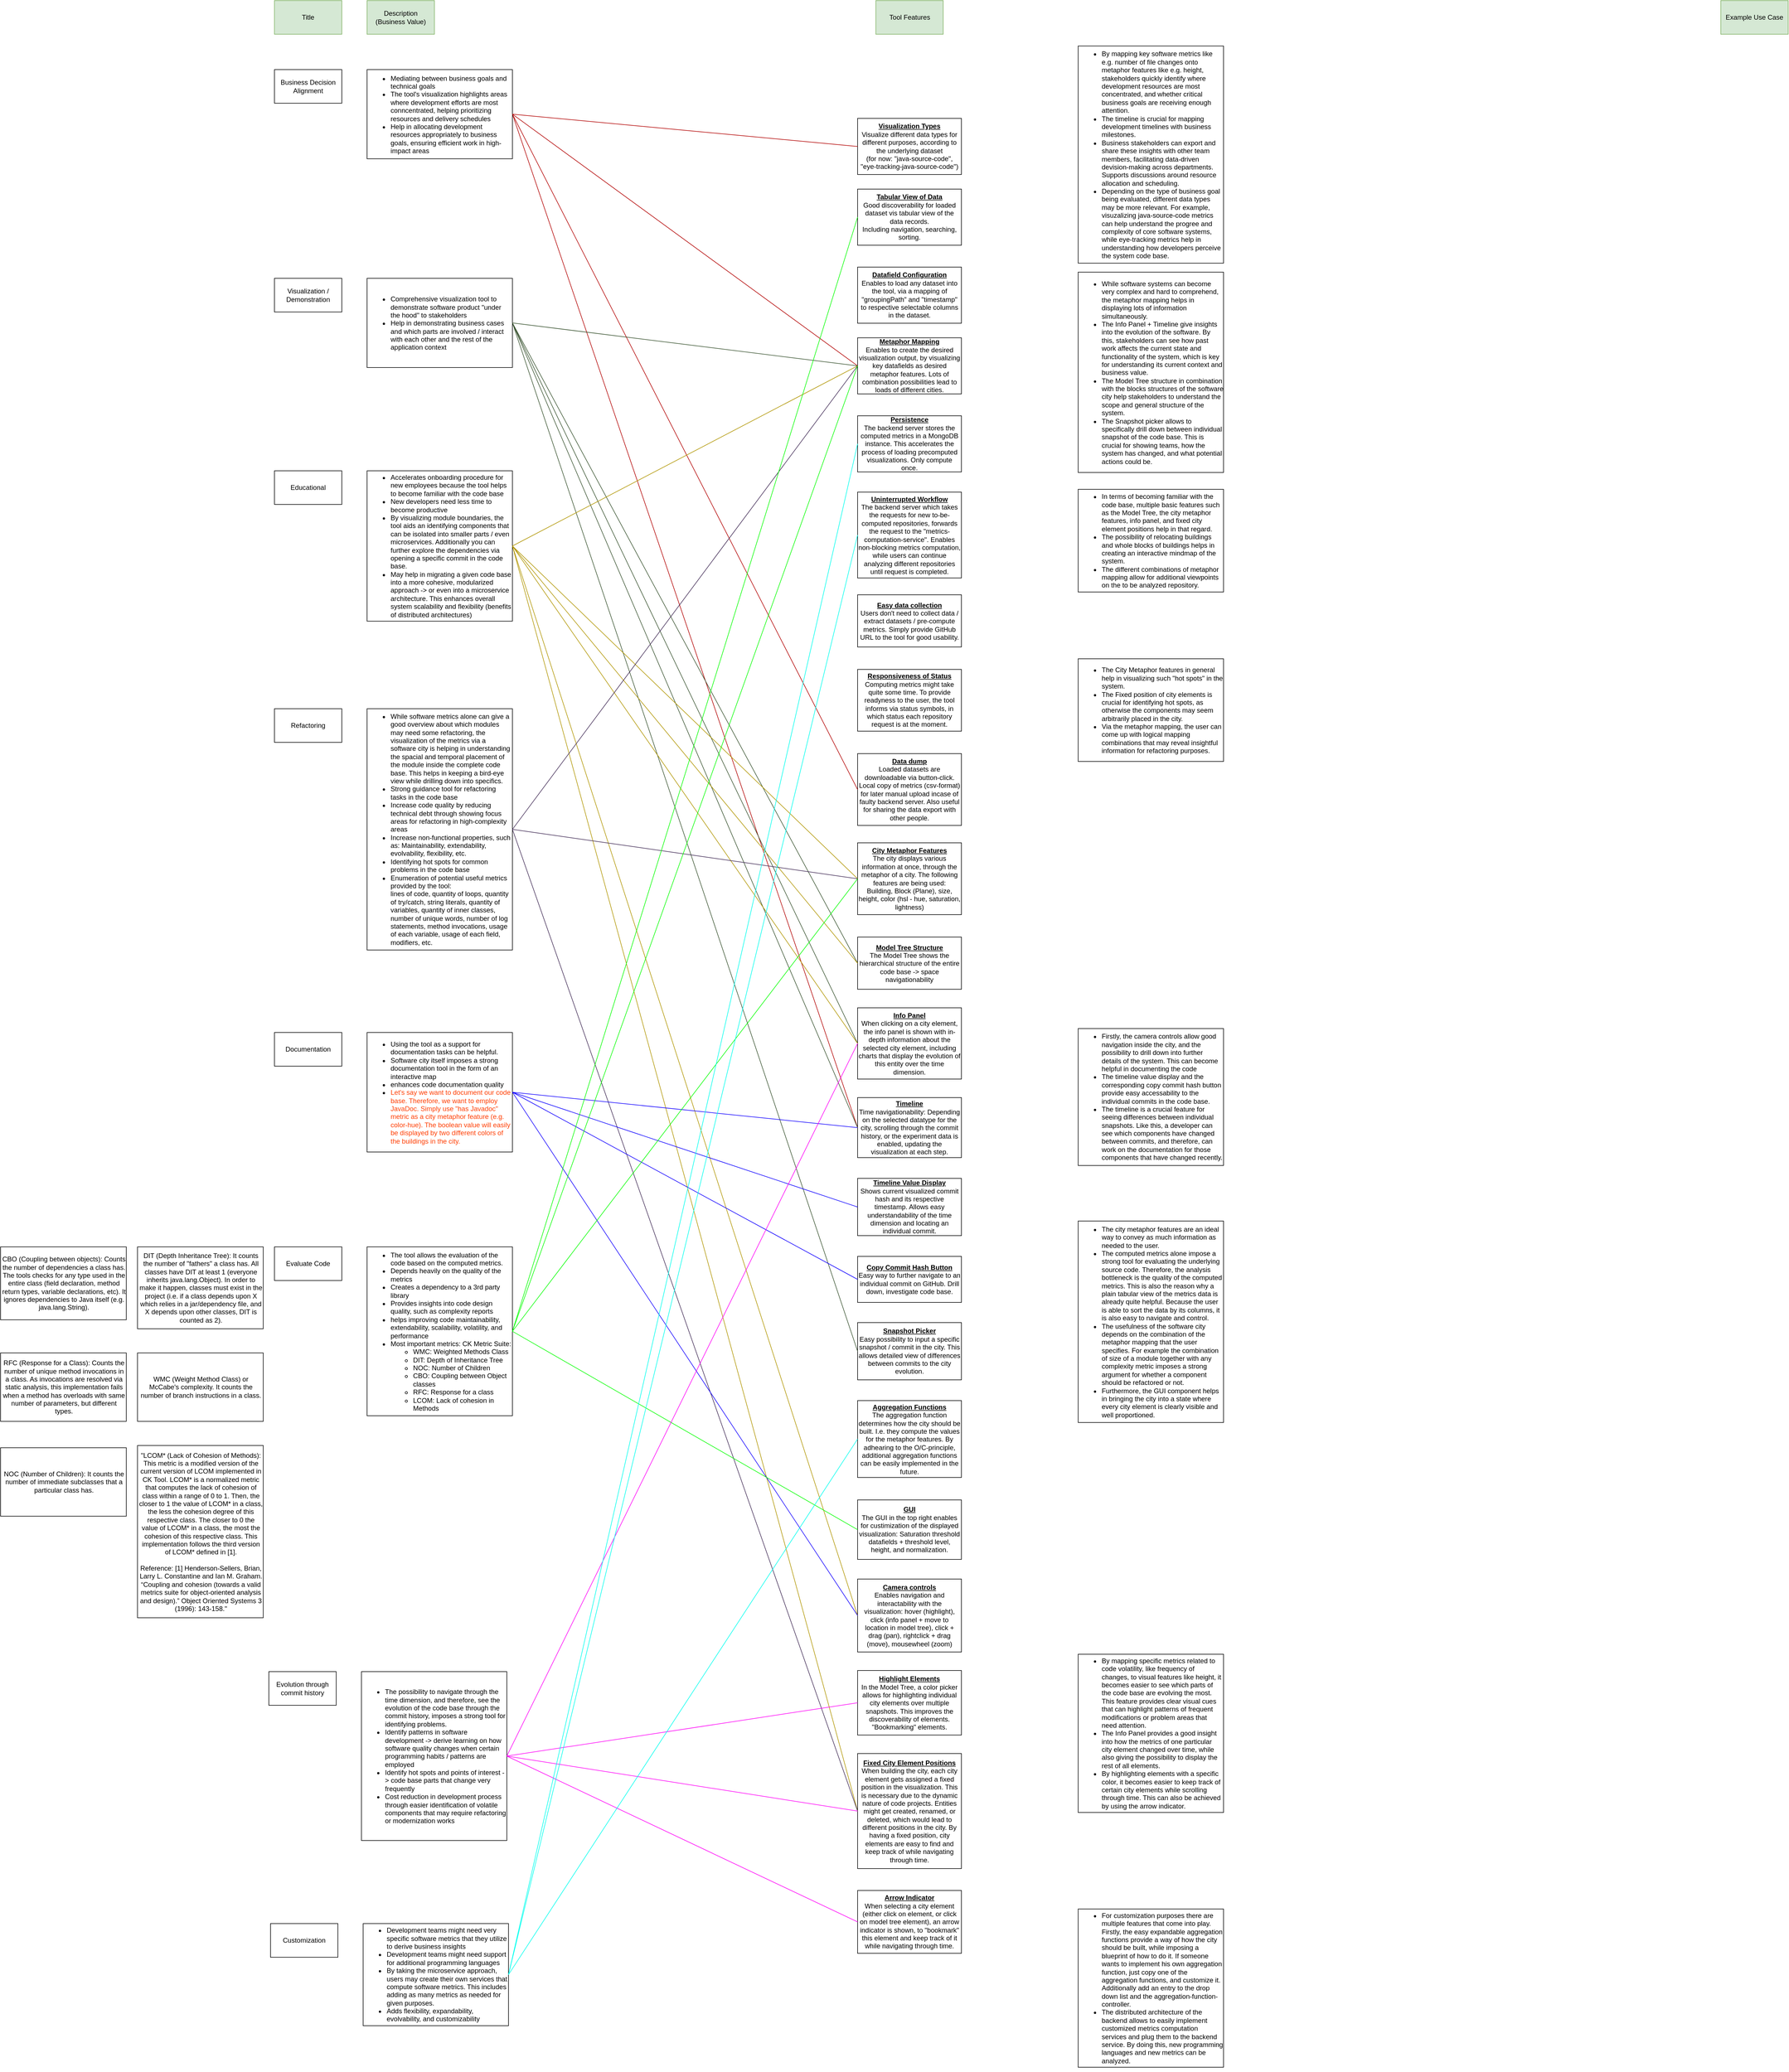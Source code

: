 <mxfile version="24.7.10">
  <diagram name="Page-1" id="XMqboSqKBHCLERqYmMZc">
    <mxGraphModel dx="8340" dy="11464" grid="0" gridSize="10" guides="1" tooltips="1" connect="1" arrows="1" fold="1" page="0" pageScale="1" pageWidth="850" pageHeight="1100" math="0" shadow="0">
      <root>
        <mxCell id="0" />
        <mxCell id="1" parent="0" />
        <mxCell id="3NDKIxsInulZqSTLDHvB-1" value="Business Decision Alignment" style="rounded=0;whiteSpace=wrap;html=1;" parent="1" vertex="1">
          <mxGeometry x="-6713" y="-10293" width="120" height="60" as="geometry" />
        </mxCell>
        <mxCell id="3NDKIxsInulZqSTLDHvB-2" value="Educational" style="rounded=0;whiteSpace=wrap;html=1;" parent="1" vertex="1">
          <mxGeometry x="-6713" y="-9578" width="120" height="60" as="geometry" />
        </mxCell>
        <mxCell id="3NDKIxsInulZqSTLDHvB-3" value="Visualization /&lt;br&gt;Demonstration" style="rounded=0;whiteSpace=wrap;html=1;" parent="1" vertex="1">
          <mxGeometry x="-6713" y="-9921" width="120" height="60" as="geometry" />
        </mxCell>
        <mxCell id="3NDKIxsInulZqSTLDHvB-4" value="Evolution through commit history" style="rounded=0;whiteSpace=wrap;html=1;" parent="1" vertex="1">
          <mxGeometry x="-6723" y="-7438" width="120" height="60" as="geometry" />
        </mxCell>
        <mxCell id="3NDKIxsInulZqSTLDHvB-5" value="Refactoring" style="rounded=0;whiteSpace=wrap;html=1;" parent="1" vertex="1">
          <mxGeometry x="-6713" y="-9154" width="120" height="60" as="geometry" />
        </mxCell>
        <mxCell id="3NDKIxsInulZqSTLDHvB-6" value="Documentation" style="rounded=0;whiteSpace=wrap;html=1;" parent="1" vertex="1">
          <mxGeometry x="-6713" y="-8577" width="120" height="60" as="geometry" />
        </mxCell>
        <mxCell id="3NDKIxsInulZqSTLDHvB-7" value="Title" style="rounded=0;whiteSpace=wrap;html=1;fillColor=#d5e8d4;strokeColor=#82b366;" parent="1" vertex="1">
          <mxGeometry x="-6713" y="-10416" width="120" height="60" as="geometry" />
        </mxCell>
        <mxCell id="3NDKIxsInulZqSTLDHvB-8" value="Description&lt;br&gt;(Business Value)" style="rounded=0;whiteSpace=wrap;html=1;fillColor=#d5e8d4;strokeColor=#82b366;" parent="1" vertex="1">
          <mxGeometry x="-6548" y="-10416" width="120" height="60" as="geometry" />
        </mxCell>
        <mxCell id="3NDKIxsInulZqSTLDHvB-9" value="Tool Features" style="rounded=0;whiteSpace=wrap;html=1;fillColor=#d5e8d4;strokeColor=#82b366;" parent="1" vertex="1">
          <mxGeometry x="-5641.5" y="-10416" width="120" height="60" as="geometry" />
        </mxCell>
        <mxCell id="3NDKIxsInulZqSTLDHvB-10" value="Example Use Case" style="rounded=0;whiteSpace=wrap;html=1;fillColor=#d5e8d4;strokeColor=#82b366;" parent="1" vertex="1">
          <mxGeometry x="-4136" y="-10416" width="120" height="60" as="geometry" />
        </mxCell>
        <mxCell id="3NDKIxsInulZqSTLDHvB-11" value="&lt;ul&gt;&lt;li&gt;Mediating between business goals and technical goals&lt;/li&gt;&lt;li&gt;The tool&#39;s visualization highlights areas where development efforts are most conncentrated, helping prioritizing resources and delivery schedules&lt;br&gt;&lt;/li&gt;&lt;li&gt;Help in allocating development resources appropriately to business goals, ensuring efficient work in high-impact areas&lt;/li&gt;&lt;/ul&gt;" style="rounded=0;whiteSpace=wrap;html=1;align=left;" parent="1" vertex="1">
          <mxGeometry x="-6548" y="-10293" width="259" height="159" as="geometry" />
        </mxCell>
        <mxCell id="3NDKIxsInulZqSTLDHvB-12" value="&lt;ul&gt;&lt;li&gt;Comprehensive visualization tool to demonstrate software product &quot;under the hood&quot; to stakeholders&lt;/li&gt;&lt;li&gt;Help in demonstrating business cases and which parts are involved / interact with each other and the rest of the application context&lt;/li&gt;&lt;/ul&gt;" style="rounded=0;whiteSpace=wrap;html=1;align=left;" parent="1" vertex="1">
          <mxGeometry x="-6548" y="-9921" width="259" height="159" as="geometry" />
        </mxCell>
        <mxCell id="3NDKIxsInulZqSTLDHvB-13" value="&lt;ul&gt;&lt;li&gt;Accelerates onboarding procedure for new employees because the tool helps to become familiar with the code base&lt;/li&gt;&lt;li&gt;New developers need less time to become productive&lt;/li&gt;&lt;li&gt;By visualizing module boundaries, the tool aids an identifying components that can be isolated into smaller parts / even microservices. Additionally you can further explore the dependencies via opening a specific commit in the code base.&lt;/li&gt;&lt;li&gt;May help in migrating a given code base into a more cohesive, modularized approach -&amp;gt; or even into a microservice architecture. This enhances overall system scalability and flexibility (benefits of distributed architectures)&lt;/li&gt;&lt;/ul&gt;" style="rounded=0;whiteSpace=wrap;html=1;align=left;" parent="1" vertex="1">
          <mxGeometry x="-6548" y="-9578" width="259" height="268" as="geometry" />
        </mxCell>
        <mxCell id="3NDKIxsInulZqSTLDHvB-14" value="&lt;ul&gt;&lt;li&gt;While software metrics alone can give a good overview about which modules may need some refactoring, the visualization of the metrics via a software city is helping in understanding the spacial and temporal placement of the module inside the complete code base. This helps in keeping a bird-eye view while drilling down into specifics.&lt;/li&gt;&lt;li&gt;Strong guidance tool for refactoring tasks in the code base&lt;/li&gt;&lt;li&gt;Increase code quality by reducing technical debt through showing focus areas for refactoring in high-complexity areas&lt;/li&gt;&lt;li&gt;Increase non-functional properties, such as: Maintainability, extendability, evolvability, flexibility, etc.&lt;/li&gt;&lt;li&gt;Identifying hot spots for common problems in the code base&lt;/li&gt;&lt;li&gt;Enumeration of potential useful metrics provided by the tool:&lt;br&gt;lines of code, quantity of loops, quantity of try/catch, string literals, quantity of variables, quantity of inner classes, number of unique words, number of log statements, method invocations, usage of each variable, usage of each field, modifiers, etc.&lt;/li&gt;&lt;/ul&gt;" style="rounded=0;whiteSpace=wrap;html=1;align=left;" parent="1" vertex="1">
          <mxGeometry x="-6548" y="-9154" width="259" height="430" as="geometry" />
        </mxCell>
        <mxCell id="3NDKIxsInulZqSTLDHvB-16" value="&lt;div&gt;&lt;b&gt;&lt;u&gt;Visualization Types&lt;/u&gt;&lt;/b&gt;&lt;/div&gt;Visualize different data types for different purposes, according to the underlying dataset&lt;div&gt;(for now: &quot;java-source-code&quot;, &quot;eye-tracking-java-source-code&quot;)&lt;/div&gt;" style="rounded=0;whiteSpace=wrap;html=1;" parent="1" vertex="1">
          <mxGeometry x="-5674" y="-10206" width="185" height="100" as="geometry" />
        </mxCell>
        <mxCell id="3NDKIxsInulZqSTLDHvB-17" value="&lt;div&gt;&lt;b&gt;&lt;u&gt;Tabular View of Data&lt;/u&gt;&lt;/b&gt;&lt;/div&gt;Good discoverability for loaded dataset vis tabular view of the data records.&lt;div&gt;Including navigation, searching, sorting.&lt;/div&gt;" style="rounded=0;whiteSpace=wrap;html=1;" parent="1" vertex="1">
          <mxGeometry x="-5674" y="-10080" width="185" height="100" as="geometry" />
        </mxCell>
        <mxCell id="3NDKIxsInulZqSTLDHvB-18" value="&lt;div&gt;&lt;b&gt;&lt;u&gt;Datafield Configuration&lt;/u&gt;&lt;/b&gt;&lt;/div&gt;Enables to load any dataset into the tool, via a mapping of &quot;groupingPath&quot; and &quot;timestamp&quot; to respective selectable columns in the dataset." style="rounded=0;whiteSpace=wrap;html=1;" parent="1" vertex="1">
          <mxGeometry x="-5674" y="-9941" width="185" height="100" as="geometry" />
        </mxCell>
        <mxCell id="3NDKIxsInulZqSTLDHvB-19" value="&lt;div&gt;&lt;b&gt;&lt;u&gt;Metaphor Mapping&lt;/u&gt;&lt;/b&gt;&lt;/div&gt;&lt;div&gt;Enables to create the desired visualization output, by visualizing key datafields as desired metaphor features. Lots of combination possibilities lead to loads of different cities.&lt;/div&gt;" style="rounded=0;whiteSpace=wrap;html=1;" parent="1" vertex="1">
          <mxGeometry x="-5674" y="-9815" width="185" height="100" as="geometry" />
        </mxCell>
        <mxCell id="3NDKIxsInulZqSTLDHvB-20" value="&lt;div&gt;&lt;span style=&quot;background-color: initial;&quot;&gt;&lt;b&gt;&lt;u&gt;Persistence&lt;/u&gt;&lt;/b&gt;&lt;/span&gt;&lt;/div&gt;&lt;div&gt;&lt;span style=&quot;background-color: initial;&quot;&gt;The backend server stores the computed metrics in a MongoDB instance. This accelerates the process of loading precomputed visualizations. Only compute once.&lt;/span&gt;&lt;br&gt;&lt;/div&gt;" style="rounded=0;whiteSpace=wrap;html=1;" parent="1" vertex="1">
          <mxGeometry x="-5674" y="-9676" width="185" height="100" as="geometry" />
        </mxCell>
        <mxCell id="3NDKIxsInulZqSTLDHvB-21" value="&lt;div&gt;&lt;span style=&quot;background-color: initial;&quot;&gt;&lt;b&gt;&lt;u&gt;Uninterrupted Workflow&lt;/u&gt;&lt;/b&gt;&lt;/span&gt;&lt;/div&gt;&lt;div&gt;&lt;span style=&quot;background-color: initial;&quot;&gt;The backend server which takes the requests for new to-be-computed repositories, forwards the request to the &quot;metrics-computation-service&quot;. Enables non-blocking metrics computation, while users can continue analyzing different repositories until request is completed.&lt;/span&gt;&lt;br&gt;&lt;/div&gt;" style="rounded=0;whiteSpace=wrap;html=1;" parent="1" vertex="1">
          <mxGeometry x="-5674" y="-9540" width="185" height="153" as="geometry" />
        </mxCell>
        <mxCell id="3NDKIxsInulZqSTLDHvB-22" value="&lt;div&gt;&lt;span style=&quot;background-color: initial;&quot;&gt;&lt;b&gt;&lt;u&gt;Easy data collection&lt;/u&gt;&lt;/b&gt;&lt;/span&gt;&lt;/div&gt;&lt;div&gt;Users don&#39;t need to collect data / extract datasets / pre-compute metrics. Simply provide GitHub URL to the tool for good usability.&lt;/div&gt;" style="rounded=0;whiteSpace=wrap;html=1;" parent="1" vertex="1">
          <mxGeometry x="-5674" y="-9357" width="185" height="93" as="geometry" />
        </mxCell>
        <mxCell id="3NDKIxsInulZqSTLDHvB-23" value="&lt;div&gt;&lt;span style=&quot;background-color: initial;&quot;&gt;&lt;b&gt;&lt;u&gt;Responsiveness of Status&lt;/u&gt;&lt;/b&gt;&lt;/span&gt;&lt;/div&gt;&lt;div&gt;&lt;span style=&quot;background-color: initial;&quot;&gt;Computing metrics might take quite some time. To provide readyness to the user, the tool informs via status symbols, in which status each repository request is at the moment.&lt;/span&gt;&lt;br&gt;&lt;/div&gt;" style="rounded=0;whiteSpace=wrap;html=1;" parent="1" vertex="1">
          <mxGeometry x="-5674" y="-9224" width="185" height="110" as="geometry" />
        </mxCell>
        <mxCell id="3NDKIxsInulZqSTLDHvB-24" value="&lt;div&gt;&lt;b&gt;&lt;u&gt;Data dump&lt;/u&gt;&lt;/b&gt;&lt;/div&gt;&lt;div&gt;&lt;span style=&quot;background-color: initial;&quot;&gt;Loaded datasets are downloadable via button-click. Local copy of metrics (csv-format) for later manual upload incase of faulty backend server. Also useful for sharing the data export with other people.&lt;/span&gt;&lt;br&gt;&lt;/div&gt;" style="rounded=0;whiteSpace=wrap;html=1;" parent="1" vertex="1">
          <mxGeometry x="-5674" y="-9074" width="185" height="128" as="geometry" />
        </mxCell>
        <mxCell id="3NDKIxsInulZqSTLDHvB-25" value="&lt;div&gt;&lt;span style=&quot;background-color: initial;&quot;&gt;&lt;b&gt;&lt;u&gt;City Metaphor Features&lt;/u&gt;&lt;/b&gt;&lt;/span&gt;&lt;/div&gt;&lt;div&gt;&lt;span style=&quot;background-color: initial;&quot;&gt;The city displays various information at once, through the metaphor of a city. The following features are being used:&lt;/span&gt;&lt;/div&gt;&lt;div&gt;&lt;span style=&quot;background-color: initial;&quot;&gt;Building, Block (Plane), size, height, color (hsl - hue, saturation, lightness)&lt;/span&gt;&lt;/div&gt;" style="rounded=0;whiteSpace=wrap;html=1;" parent="1" vertex="1">
          <mxGeometry x="-5674" y="-8915" width="185" height="128" as="geometry" />
        </mxCell>
        <mxCell id="3NDKIxsInulZqSTLDHvB-26" value="&lt;div&gt;&lt;span style=&quot;background-color: initial;&quot;&gt;&lt;b&gt;&lt;u&gt;Model Tree Structure&lt;/u&gt;&lt;/b&gt;&lt;/span&gt;&lt;/div&gt;&lt;div&gt;The Model Tree shows the hierarchical structure of the entire code base -&amp;gt; space navigationability&lt;/div&gt;" style="rounded=0;whiteSpace=wrap;html=1;" parent="1" vertex="1">
          <mxGeometry x="-5674" y="-8747" width="185" height="93" as="geometry" />
        </mxCell>
        <mxCell id="3NDKIxsInulZqSTLDHvB-27" value="&lt;div&gt;&lt;span style=&quot;background-color: initial;&quot;&gt;&lt;b&gt;&lt;u&gt;Info Panel&lt;/u&gt;&lt;/b&gt;&lt;/span&gt;&lt;/div&gt;&lt;div&gt;&lt;span style=&quot;background-color: initial;&quot;&gt;When clicking on a city element, the info panel is shown with in-depth information about the selected city element, including charts that display the evolution of this entity over the time dimension.&lt;/span&gt;&lt;br&gt;&lt;/div&gt;" style="rounded=0;whiteSpace=wrap;html=1;" parent="1" vertex="1">
          <mxGeometry x="-5674" y="-8621" width="185" height="127" as="geometry" />
        </mxCell>
        <mxCell id="3NDKIxsInulZqSTLDHvB-28" value="&lt;div&gt;&lt;span style=&quot;background-color: initial;&quot;&gt;&lt;b&gt;&lt;u&gt;Timeline&lt;/u&gt;&lt;/b&gt;&lt;/span&gt;&lt;/div&gt;&lt;div&gt;Time navigationability: Depending on the selected datatype for the city, scrolling through the commit history, or the experiment data is enabled, updating the visualization at each step.&lt;/div&gt;" style="rounded=0;whiteSpace=wrap;html=1;" parent="1" vertex="1">
          <mxGeometry x="-5674" y="-8461" width="185" height="107" as="geometry" />
        </mxCell>
        <mxCell id="3NDKIxsInulZqSTLDHvB-29" value="&lt;div&gt;&lt;span style=&quot;background-color: initial;&quot;&gt;&lt;b&gt;&lt;u&gt;Aggregation Functions&lt;/u&gt;&lt;/b&gt;&lt;/span&gt;&lt;/div&gt;&lt;div&gt;The aggregation function determines how the city should be built. I.e. they compute the values for the metaphor features. By adhearing to the O/C-principle, additional aggregation functions can be easily implemented in the future.&lt;/div&gt;" style="rounded=0;whiteSpace=wrap;html=1;" parent="1" vertex="1">
          <mxGeometry x="-5674" y="-7921" width="185" height="137" as="geometry" />
        </mxCell>
        <mxCell id="3NDKIxsInulZqSTLDHvB-30" value="&lt;div&gt;&lt;span style=&quot;background-color: initial;&quot;&gt;&lt;b&gt;&lt;u&gt;GUI&lt;/u&gt;&lt;/b&gt;&lt;/span&gt;&lt;/div&gt;&lt;div&gt;&lt;span style=&quot;background-color: initial;&quot;&gt;The GUI in the top right enables for custimization of the displayed visualization: Saturation threshold datafields + threshold level, height, and normalization.&lt;/span&gt;&lt;br&gt;&lt;/div&gt;" style="rounded=0;whiteSpace=wrap;html=1;" parent="1" vertex="1">
          <mxGeometry x="-5674" y="-7744" width="185" height="106" as="geometry" />
        </mxCell>
        <mxCell id="3NDKIxsInulZqSTLDHvB-31" value="&lt;div&gt;&lt;span style=&quot;background-color: initial;&quot;&gt;&lt;b&gt;&lt;u&gt;Camera controls&lt;/u&gt;&lt;/b&gt;&lt;/span&gt;&lt;/div&gt;&lt;div&gt;&lt;span style=&quot;background-color: initial;&quot;&gt;Enables navigation and interactability with the visualization: hover (highlight), click (info panel + move to location in model tree), click + drag (pan), rightclick + drag (move), mousewheel (zoom)&lt;/span&gt;&lt;br&gt;&lt;/div&gt;" style="rounded=0;whiteSpace=wrap;html=1;" parent="1" vertex="1">
          <mxGeometry x="-5674" y="-7603" width="185" height="130" as="geometry" />
        </mxCell>
        <mxCell id="3NDKIxsInulZqSTLDHvB-32" value="&lt;div&gt;&lt;span style=&quot;background-color: initial;&quot;&gt;&lt;b&gt;&lt;u&gt;Highlight Elements&lt;/u&gt;&lt;/b&gt;&lt;/span&gt;&lt;/div&gt;&lt;div&gt;In the Model Tree, a color picker allows for highlighting individual city elements over multiple snapshots. This improves the discoverability of elements. &quot;Bookmarking&quot; elements.&lt;/div&gt;" style="rounded=0;whiteSpace=wrap;html=1;" parent="1" vertex="1">
          <mxGeometry x="-5674" y="-7440" width="185" height="115" as="geometry" />
        </mxCell>
        <mxCell id="3NDKIxsInulZqSTLDHvB-33" value="&lt;div&gt;&lt;span style=&quot;background-color: initial;&quot;&gt;&lt;b&gt;&lt;u&gt;Fixed City Element Positions&lt;/u&gt;&lt;/b&gt;&lt;/span&gt;&lt;/div&gt;&lt;div&gt;&lt;span style=&quot;background-color: initial;&quot;&gt;When building the city, each city element gets assigned a fixed position in the visualization. This is necessary due to the dynamic nature of code projects. Entities might get created, renamed, or deleted, which would lead to different positions in the city. By having a fixed position, city elements are easy to find and keep track of while navigating through time.&lt;/span&gt;&lt;br&gt;&lt;/div&gt;" style="rounded=0;whiteSpace=wrap;html=1;" parent="1" vertex="1">
          <mxGeometry x="-5674" y="-7292" width="185" height="205" as="geometry" />
        </mxCell>
        <mxCell id="3NDKIxsInulZqSTLDHvB-34" value="&lt;div&gt;&lt;span style=&quot;background-color: initial;&quot;&gt;&lt;b&gt;&lt;u&gt;Arrow Indicator&lt;/u&gt;&lt;/b&gt;&lt;/span&gt;&lt;/div&gt;&lt;div&gt;&lt;span style=&quot;background-color: initial;&quot;&gt;When selecting a city element (either click on element, or click on model tree element), an arrow indicator is shown, to &quot;bookmark&quot; this element and keep track of it while navigating through time.&lt;/span&gt;&lt;br&gt;&lt;/div&gt;" style="rounded=0;whiteSpace=wrap;html=1;" parent="1" vertex="1">
          <mxGeometry x="-5674" y="-7048" width="185" height="112" as="geometry" />
        </mxCell>
        <mxCell id="3NDKIxsInulZqSTLDHvB-35" value="&lt;div&gt;&lt;span style=&quot;background-color: initial;&quot;&gt;&lt;b&gt;&lt;u&gt;Snapshot Picker&lt;/u&gt;&lt;/b&gt;&lt;/span&gt;&lt;/div&gt;&lt;div&gt;&lt;span style=&quot;background-color: initial;&quot;&gt;Easy possibility to input a specific snapshot / commit in the city. This allows detailed view of differences between commits to the city evolution.&lt;/span&gt;&lt;br&gt;&lt;/div&gt;" style="rounded=0;whiteSpace=wrap;html=1;" parent="1" vertex="1">
          <mxGeometry x="-5674" y="-8060" width="185" height="102" as="geometry" />
        </mxCell>
        <mxCell id="3NDKIxsInulZqSTLDHvB-36" value="&lt;div&gt;&lt;span style=&quot;background-color: initial;&quot;&gt;&lt;b&gt;&lt;u&gt;Timeline Value Display&lt;/u&gt;&lt;/b&gt;&lt;/span&gt;&lt;/div&gt;&lt;div&gt;&lt;span style=&quot;background-color: initial;&quot;&gt;Shows current visualized commit hash and its respective timestamp. Allows easy understandability of the time dimension and locating an individual commit.&lt;/span&gt;&lt;br&gt;&lt;/div&gt;" style="rounded=0;whiteSpace=wrap;html=1;" parent="1" vertex="1">
          <mxGeometry x="-5674" y="-8317" width="185" height="102" as="geometry" />
        </mxCell>
        <mxCell id="3NDKIxsInulZqSTLDHvB-37" value="&lt;div&gt;&lt;span style=&quot;background-color: initial;&quot;&gt;&lt;b&gt;&lt;u&gt;Copy Commit Hash Button&lt;/u&gt;&lt;/b&gt;&lt;/span&gt;&lt;/div&gt;&lt;div&gt;&lt;span style=&quot;background-color: initial;&quot;&gt;Easy way to further navigate to an individual commit on GitHub. Drill down, investigate code base.&lt;/span&gt;&lt;br&gt;&lt;/div&gt;" style="rounded=0;whiteSpace=wrap;html=1;" parent="1" vertex="1">
          <mxGeometry x="-5674" y="-8178" width="185" height="82" as="geometry" />
        </mxCell>
        <mxCell id="3NDKIxsInulZqSTLDHvB-38" value="&lt;ul&gt;&lt;li&gt;Using the tool as a support for documentation tasks can be helpful.&lt;/li&gt;&lt;li&gt;Software city itself imposes a strong documentation tool in the form of an interactive map&lt;/li&gt;&lt;li&gt;enhances code documentation quality&lt;/li&gt;&lt;li&gt;&lt;font color=&quot;#ff3f05&quot;&gt;Let&#39;s say we want to document our code base. Therefore, we want to employ JavaDoc. Simply use &quot;has Javadoc&quot; metric as a city metaphor feature (e.g. color-hue). The boolean value will easily be displayed by two different colors of the buildings in the city.&lt;/font&gt;&lt;/li&gt;&lt;/ul&gt;" style="rounded=0;whiteSpace=wrap;html=1;align=left;" parent="1" vertex="1">
          <mxGeometry x="-6548" y="-8577" width="259" height="213" as="geometry" />
        </mxCell>
        <mxCell id="3NDKIxsInulZqSTLDHvB-39" value="Evaluate Code" style="rounded=0;whiteSpace=wrap;html=1;" parent="1" vertex="1">
          <mxGeometry x="-6713" y="-8195" width="120" height="60" as="geometry" />
        </mxCell>
        <mxCell id="3NDKIxsInulZqSTLDHvB-40" value="&lt;ul&gt;&lt;li&gt;The tool allows the evaluation of the code based on the computed metrics.&lt;/li&gt;&lt;li&gt;Depends heavily on the quality of the metrics&lt;/li&gt;&lt;li&gt;Creates a dependency to a 3rd party library&lt;/li&gt;&lt;li&gt;Provides insights into code design quality, such as complexity reports&lt;/li&gt;&lt;li&gt;helps improving code maintainability, extendability, scalability, volatility, and performance&lt;/li&gt;&lt;li&gt;Most important metrics: CK Metric Suite:&lt;br&gt;&lt;/li&gt;&lt;ul&gt;&lt;li&gt;WMC: Weighted Methods Class&lt;/li&gt;&lt;li&gt;DIT: Depth of Inheritance Tree&lt;/li&gt;&lt;li&gt;NOC: Number of Children&lt;/li&gt;&lt;li&gt;CBO: Coupling between Object classes&lt;/li&gt;&lt;li&gt;RFC: Response for a class&lt;/li&gt;&lt;li&gt;LCOM: Lack of cohesion in Methods&lt;/li&gt;&lt;/ul&gt;&lt;/ul&gt;" style="rounded=0;whiteSpace=wrap;html=1;align=left;" parent="1" vertex="1">
          <mxGeometry x="-6548" y="-8195" width="259" height="301" as="geometry" />
        </mxCell>
        <mxCell id="3NDKIxsInulZqSTLDHvB-41" value="&lt;div style=&quot;text-align: center;&quot;&gt;&lt;span style=&quot;background-color: initial;&quot;&gt;CBO (Coupling between objects): Counts the number of dependencies a class has. The tools checks for any type used in the entire class (field declaration, method return types, variable declarations, etc). It ignores dependencies to Java itself (e.g. java.lang.String).&lt;/span&gt;&lt;/div&gt;" style="rounded=0;whiteSpace=wrap;html=1;align=left;" parent="1" vertex="1">
          <mxGeometry x="-7201" y="-8195" width="224" height="130" as="geometry" />
        </mxCell>
        <mxCell id="3NDKIxsInulZqSTLDHvB-42" value="&lt;div style=&quot;text-align: center;&quot;&gt;&lt;div&gt;&quot;LCOM* (Lack of Cohesion of Methods): This metric is a modified version of the current version of LCOM implemented in CK Tool. LCOM* is a normalized metric that computes the lack of cohesion of class within a range of 0 to 1. Then, the closer to 1 the value of LCOM* in a class, the less the cohesion degree of this respective class. The closer to 0 the value of LCOM* in a class, the most the cohesion of this respective class. This implementation follows the third version of LCOM* defined in [1].&lt;/div&gt;&lt;div&gt;&lt;br&gt;&lt;/div&gt;&lt;div&gt;Reference: [1] Henderson-Sellers, Brian, Larry L. Constantine and Ian M. Graham. “Coupling and cohesion (towards a valid metrics suite for object-oriented analysis and design).” Object Oriented Systems 3 (1996): 143-158.&quot;&lt;/div&gt;&lt;/div&gt;" style="rounded=0;whiteSpace=wrap;html=1;align=left;" parent="1" vertex="1">
          <mxGeometry x="-6957" y="-7841" width="224" height="307" as="geometry" />
        </mxCell>
        <mxCell id="3NDKIxsInulZqSTLDHvB-43" value="&lt;div style=&quot;text-align: center;&quot;&gt;NOC (Number of Children): It counts the number of immediate subclasses that a particular class has.&lt;br&gt;&lt;/div&gt;" style="rounded=0;whiteSpace=wrap;html=1;align=left;" parent="1" vertex="1">
          <mxGeometry x="-7201" y="-7837" width="224" height="122" as="geometry" />
        </mxCell>
        <mxCell id="3NDKIxsInulZqSTLDHvB-44" value="&lt;div style=&quot;text-align: center;&quot;&gt;DIT (Depth Inheritance Tree): It counts the number of &quot;fathers&quot; a class has. All classes have DIT at least 1 (everyone inherits java.lang.Object). In order to make it happen, classes must exist in the project (i.e. if a class depends upon X which relies in a jar/dependency file, and X depends upon other classes, DIT is counted as 2).&lt;br&gt;&lt;/div&gt;" style="rounded=0;whiteSpace=wrap;html=1;align=left;" parent="1" vertex="1">
          <mxGeometry x="-6957" y="-8195" width="224" height="146" as="geometry" />
        </mxCell>
        <mxCell id="3NDKIxsInulZqSTLDHvB-45" value="&lt;div style=&quot;text-align: center;&quot;&gt;RFC (Response for a Class): Counts the number of unique method invocations in a class. As invocations are resolved via static analysis, this implementation fails when a method has overloads with same number of parameters, but different types.&lt;br&gt;&lt;/div&gt;" style="rounded=0;whiteSpace=wrap;html=1;align=left;" parent="1" vertex="1">
          <mxGeometry x="-7201" y="-8006" width="224" height="122" as="geometry" />
        </mxCell>
        <mxCell id="3NDKIxsInulZqSTLDHvB-46" value="&lt;div style=&quot;text-align: center;&quot;&gt;WMC (Weight Method Class) or McCabe&#39;s complexity. It counts the number of branch instructions in a class.&lt;br&gt;&lt;/div&gt;" style="rounded=0;whiteSpace=wrap;html=1;align=left;" parent="1" vertex="1">
          <mxGeometry x="-6957" y="-8006" width="224" height="122" as="geometry" />
        </mxCell>
        <mxCell id="3NDKIxsInulZqSTLDHvB-47" value="&lt;ul&gt;&lt;li&gt;The possibility to navigate through the time dimension, and therefore, see the evolution of the code base through the commit history, imposes a strong tool for identifying problems.&lt;/li&gt;&lt;li&gt;Identify patterns in software development -&amp;gt; derive learning on how software quality changes when certain programming habits / patterns are employed&lt;/li&gt;&lt;li&gt;Identify hot spots and points of interest -&amp;gt; code base parts that change very frequently&lt;/li&gt;&lt;li&gt;Cost reduction in development process through easier identification of volatile components that may require refactoring or modernization works&lt;/li&gt;&lt;/ul&gt;" style="rounded=0;whiteSpace=wrap;html=1;align=left;" parent="1" vertex="1">
          <mxGeometry x="-6558" y="-7438" width="259" height="301" as="geometry" />
        </mxCell>
        <mxCell id="3NDKIxsInulZqSTLDHvB-48" value="Customization" style="rounded=0;whiteSpace=wrap;html=1;" parent="1" vertex="1">
          <mxGeometry x="-6720" y="-6989" width="120" height="60" as="geometry" />
        </mxCell>
        <mxCell id="3NDKIxsInulZqSTLDHvB-49" value="&lt;ul&gt;&lt;li&gt;Development teams might need very specific software metrics that they utilize to derive business insights&lt;/li&gt;&lt;li&gt;Development teams might need support for additional programming languages&lt;/li&gt;&lt;li&gt;By taking the microservice approach, users may create their own services that compute software metrics. This includes adding as many metrics as needed for given purposes.&lt;/li&gt;&lt;li&gt;Adds flexibility, expandability, evolvability, and customizability&lt;/li&gt;&lt;/ul&gt;" style="rounded=0;whiteSpace=wrap;html=1;align=left;" parent="1" vertex="1">
          <mxGeometry x="-6555" y="-6989" width="259" height="182" as="geometry" />
        </mxCell>
        <mxCell id="UzP_Vv9IilWfBKjCq-jI-3" value="" style="endArrow=none;html=1;rounded=0;fillColor=#e51400;strokeColor=#B20000;exitX=1;exitY=0.5;exitDx=0;exitDy=0;entryX=0;entryY=0.5;entryDx=0;entryDy=0;" parent="1" source="3NDKIxsInulZqSTLDHvB-11" target="3NDKIxsInulZqSTLDHvB-19" edge="1">
          <mxGeometry width="50" height="50" relative="1" as="geometry">
            <mxPoint x="-5826" y="-9750" as="sourcePoint" />
            <mxPoint x="-5725" y="-9374" as="targetPoint" />
          </mxGeometry>
        </mxCell>
        <mxCell id="UzP_Vv9IilWfBKjCq-jI-4" value="&lt;ul&gt;&lt;li&gt;By mapping key software metrics like e.g. number of file changes onto metaphor features like e.g. height, stakeholders quickly identify where development resources are most concentrated, and whether critical business goals are receiving enough attention.&lt;/li&gt;&lt;li&gt;The timeline is crucial for mapping development timelines with business milestones.&lt;/li&gt;&lt;li&gt;Business stakeholders can export and share these insights with other team members, facilitating data-driven devision-making across departments. Supports discussions around resource allocation and scheduling.&lt;/li&gt;&lt;li&gt;Depending on the type of business goal being evaluated, different data types may be more relevant. For example, visuzalizing java-source-code metrics can help understand the progree and complexity of core software systems, while eye-tracking metrics help in understanding how developers perceive the system code base.&lt;/li&gt;&lt;/ul&gt;" style="rounded=0;whiteSpace=wrap;html=1;align=left;" parent="1" vertex="1">
          <mxGeometry x="-5281" y="-10335" width="259" height="387" as="geometry" />
        </mxCell>
        <mxCell id="UzP_Vv9IilWfBKjCq-jI-5" value="" style="endArrow=none;html=1;rounded=0;fillColor=#e51400;strokeColor=#B20000;exitX=1;exitY=0.5;exitDx=0;exitDy=0;entryX=0;entryY=0.5;entryDx=0;entryDy=0;" parent="1" source="3NDKIxsInulZqSTLDHvB-11" target="3NDKIxsInulZqSTLDHvB-28" edge="1">
          <mxGeometry width="50" height="50" relative="1" as="geometry">
            <mxPoint x="-5826" y="-9750" as="sourcePoint" />
            <mxPoint x="-5661" y="-9392" as="targetPoint" />
          </mxGeometry>
        </mxCell>
        <mxCell id="UzP_Vv9IilWfBKjCq-jI-7" value="" style="endArrow=none;html=1;rounded=0;fillColor=#e51400;strokeColor=#B20000;exitX=1;exitY=0.5;exitDx=0;exitDy=0;entryX=0;entryY=0.5;entryDx=0;entryDy=0;" parent="1" source="3NDKIxsInulZqSTLDHvB-11" target="3NDKIxsInulZqSTLDHvB-24" edge="1">
          <mxGeometry width="50" height="50" relative="1" as="geometry">
            <mxPoint x="-5924" y="-10203" as="sourcePoint" />
            <mxPoint x="-5664" y="-8397" as="targetPoint" />
          </mxGeometry>
        </mxCell>
        <mxCell id="UzP_Vv9IilWfBKjCq-jI-8" value="" style="endArrow=none;html=1;rounded=0;fillColor=#e51400;strokeColor=#B20000;exitX=1;exitY=0.5;exitDx=0;exitDy=0;entryX=0;entryY=0.5;entryDx=0;entryDy=0;" parent="1" source="3NDKIxsInulZqSTLDHvB-11" target="3NDKIxsInulZqSTLDHvB-16" edge="1">
          <mxGeometry width="50" height="50" relative="1" as="geometry">
            <mxPoint x="-5924" y="-10203" as="sourcePoint" />
            <mxPoint x="-5664" y="-9755" as="targetPoint" />
          </mxGeometry>
        </mxCell>
        <mxCell id="UzP_Vv9IilWfBKjCq-jI-9" value="" style="endArrow=none;html=1;rounded=0;fillColor=#6d8764;strokeColor=#3A5431;exitX=1;exitY=0.5;exitDx=0;exitDy=0;entryX=0;entryY=0.5;entryDx=0;entryDy=0;" parent="1" source="3NDKIxsInulZqSTLDHvB-12" target="3NDKIxsInulZqSTLDHvB-19" edge="1">
          <mxGeometry width="50" height="50" relative="1" as="geometry">
            <mxPoint x="-5924" y="-10203" as="sourcePoint" />
            <mxPoint x="-5755" y="-9755" as="targetPoint" />
          </mxGeometry>
        </mxCell>
        <mxCell id="UzP_Vv9IilWfBKjCq-jI-10" value="&lt;ul&gt;&lt;li&gt;While software systems can become very complex and hard to comprehend, the metaphor mapping helps in displaying lots of information simultaneously.&lt;/li&gt;&lt;li&gt;The Info Panel + Timeline give insights into the evolution of the software. By this, stakeholders can see how past work affects the current state and functionality of the system, which is key for understanding its current context and business value.&lt;/li&gt;&lt;li&gt;The Model Tree structure in combination with the blocks structures of the software city help stakeholders to understand the scope and general structure of the system.&lt;/li&gt;&lt;li&gt;The Snapshot picker allows to specifically drill down between individual snapshot of the code base. This is crucial for showing teams, how the system has changed, and what potential actions could be.&lt;/li&gt;&lt;/ul&gt;" style="rounded=0;whiteSpace=wrap;html=1;align=left;" parent="1" vertex="1">
          <mxGeometry x="-5281" y="-9932" width="259" height="357" as="geometry" />
        </mxCell>
        <mxCell id="UzP_Vv9IilWfBKjCq-jI-11" value="" style="endArrow=none;html=1;rounded=0;fillColor=#6d8764;strokeColor=#3A5431;exitX=1;exitY=0.5;exitDx=0;exitDy=0;entryX=0;entryY=0.5;entryDx=0;entryDy=0;" parent="1" source="3NDKIxsInulZqSTLDHvB-12" target="3NDKIxsInulZqSTLDHvB-27" edge="1">
          <mxGeometry width="50" height="50" relative="1" as="geometry">
            <mxPoint x="-5916" y="-9811" as="sourcePoint" />
            <mxPoint x="-5656" y="-9735" as="targetPoint" />
          </mxGeometry>
        </mxCell>
        <mxCell id="UzP_Vv9IilWfBKjCq-jI-12" value="" style="endArrow=none;html=1;rounded=0;fillColor=#6d8764;strokeColor=#3A5431;exitX=1;exitY=0.5;exitDx=0;exitDy=0;entryX=0;entryY=0.5;entryDx=0;entryDy=0;" parent="1" source="3NDKIxsInulZqSTLDHvB-12" target="3NDKIxsInulZqSTLDHvB-28" edge="1">
          <mxGeometry width="50" height="50" relative="1" as="geometry">
            <mxPoint x="-5924" y="-9831" as="sourcePoint" />
            <mxPoint x="-5664" y="-8547" as="targetPoint" />
          </mxGeometry>
        </mxCell>
        <mxCell id="UzP_Vv9IilWfBKjCq-jI-13" value="" style="endArrow=none;html=1;rounded=0;fillColor=#6d8764;strokeColor=#3A5431;exitX=1;exitY=0.5;exitDx=0;exitDy=0;entryX=0;entryY=0.5;entryDx=0;entryDy=0;" parent="1" source="3NDKIxsInulZqSTLDHvB-12" target="3NDKIxsInulZqSTLDHvB-26" edge="1">
          <mxGeometry width="50" height="50" relative="1" as="geometry">
            <mxPoint x="-5924" y="-9831" as="sourcePoint" />
            <mxPoint x="-5664" y="-9755" as="targetPoint" />
          </mxGeometry>
        </mxCell>
        <mxCell id="UzP_Vv9IilWfBKjCq-jI-14" value="" style="endArrow=none;html=1;rounded=0;fillColor=#6d8764;strokeColor=#3A5431;exitX=1;exitY=0.5;exitDx=0;exitDy=0;entryX=0;entryY=0.5;entryDx=0;entryDy=0;" parent="1" source="3NDKIxsInulZqSTLDHvB-12" target="3NDKIxsInulZqSTLDHvB-35" edge="1">
          <mxGeometry width="50" height="50" relative="1" as="geometry">
            <mxPoint x="-5924" y="-9831" as="sourcePoint" />
            <mxPoint x="-5664" y="-9755" as="targetPoint" />
          </mxGeometry>
        </mxCell>
        <mxCell id="UzP_Vv9IilWfBKjCq-jI-15" value="&lt;ul&gt;&lt;li&gt;In terms of becoming familiar with the code base, multiple basic features such as the Model Tree, the city metaphor features, info panel, and fixed city element positions help in that regard.&lt;/li&gt;&lt;li&gt;The possibility of relocating buildings and whole blocks of buildings helps in creating an interactive mindmap of the system.&lt;/li&gt;&lt;li&gt;The different combinations of metaphor mapping allow for additional viewpoints on the to be analyzed repository.&lt;/li&gt;&lt;/ul&gt;" style="rounded=0;whiteSpace=wrap;html=1;align=left;" parent="1" vertex="1">
          <mxGeometry x="-5281" y="-9545" width="259" height="183" as="geometry" />
        </mxCell>
        <mxCell id="UzP_Vv9IilWfBKjCq-jI-16" value="" style="endArrow=none;html=1;rounded=0;fillColor=#e3c800;strokeColor=#B09500;exitX=1;exitY=0.5;exitDx=0;exitDy=0;entryX=0;entryY=0.5;entryDx=0;entryDy=0;" parent="1" source="3NDKIxsInulZqSTLDHvB-13" target="3NDKIxsInulZqSTLDHvB-19" edge="1">
          <mxGeometry width="50" height="50" relative="1" as="geometry">
            <mxPoint x="-5924" y="-9831" as="sourcePoint" />
            <mxPoint x="-5664" y="-7999" as="targetPoint" />
          </mxGeometry>
        </mxCell>
        <mxCell id="UzP_Vv9IilWfBKjCq-jI-17" value="" style="endArrow=none;html=1;rounded=0;fillColor=#e3c800;strokeColor=#B09500;exitX=1;exitY=0.5;exitDx=0;exitDy=0;entryX=0;entryY=0.5;entryDx=0;entryDy=0;" parent="1" source="3NDKIxsInulZqSTLDHvB-13" target="3NDKIxsInulZqSTLDHvB-31" edge="1">
          <mxGeometry width="50" height="50" relative="1" as="geometry">
            <mxPoint x="-5924" y="-9449" as="sourcePoint" />
            <mxPoint x="-5664" y="-9755" as="targetPoint" />
          </mxGeometry>
        </mxCell>
        <mxCell id="UzP_Vv9IilWfBKjCq-jI-18" value="" style="endArrow=none;html=1;rounded=0;fillColor=#e3c800;strokeColor=#B09500;exitX=1;exitY=0.5;exitDx=0;exitDy=0;entryX=0;entryY=0.5;entryDx=0;entryDy=0;" parent="1" source="3NDKIxsInulZqSTLDHvB-13" target="3NDKIxsInulZqSTLDHvB-33" edge="1">
          <mxGeometry width="50" height="50" relative="1" as="geometry">
            <mxPoint x="-5924" y="-9449" as="sourcePoint" />
            <mxPoint x="-5664" y="-7528" as="targetPoint" />
          </mxGeometry>
        </mxCell>
        <mxCell id="UzP_Vv9IilWfBKjCq-jI-19" value="" style="endArrow=none;html=1;rounded=0;fillColor=#e3c800;strokeColor=#B09500;exitX=1;exitY=0.5;exitDx=0;exitDy=0;entryX=0;entryY=0.5;entryDx=0;entryDy=0;" parent="1" source="3NDKIxsInulZqSTLDHvB-13" target="3NDKIxsInulZqSTLDHvB-25" edge="1">
          <mxGeometry width="50" height="50" relative="1" as="geometry">
            <mxPoint x="-5924" y="-9449" as="sourcePoint" />
            <mxPoint x="-5664" y="-7179" as="targetPoint" />
          </mxGeometry>
        </mxCell>
        <mxCell id="UzP_Vv9IilWfBKjCq-jI-20" value="" style="endArrow=none;html=1;rounded=0;fillColor=#e3c800;strokeColor=#B09500;exitX=1;exitY=0.5;exitDx=0;exitDy=0;entryX=0;entryY=0.5;entryDx=0;entryDy=0;" parent="1" source="3NDKIxsInulZqSTLDHvB-13" target="3NDKIxsInulZqSTLDHvB-26" edge="1">
          <mxGeometry width="50" height="50" relative="1" as="geometry">
            <mxPoint x="-5924" y="-9449" as="sourcePoint" />
            <mxPoint x="-5664" y="-8841" as="targetPoint" />
          </mxGeometry>
        </mxCell>
        <mxCell id="UzP_Vv9IilWfBKjCq-jI-21" value="" style="endArrow=none;html=1;rounded=0;fillColor=#e3c800;strokeColor=#B09500;exitX=1;exitY=0.5;exitDx=0;exitDy=0;entryX=0;entryY=0.5;entryDx=0;entryDy=0;" parent="1" source="3NDKIxsInulZqSTLDHvB-13" target="3NDKIxsInulZqSTLDHvB-27" edge="1">
          <mxGeometry width="50" height="50" relative="1" as="geometry">
            <mxPoint x="-5924" y="-9449" as="sourcePoint" />
            <mxPoint x="-5664" y="-8690" as="targetPoint" />
          </mxGeometry>
        </mxCell>
        <mxCell id="UzP_Vv9IilWfBKjCq-jI-22" value="&lt;ul&gt;&lt;li&gt;The City Metaphor features in general help in visualizing such &quot;hot spots&quot; in the system.&lt;/li&gt;&lt;li&gt;The Fixed position of city elements is crucial for identifying hot spots, as otherwise the components may seem arbitrarily placed in the city.&lt;/li&gt;&lt;li&gt;Via the metaphor mapping, the user can come up with logical mapping combinations that may reveal insightful information for refactoring purposes.&lt;/li&gt;&lt;/ul&gt;" style="rounded=0;whiteSpace=wrap;html=1;align=left;" parent="1" vertex="1">
          <mxGeometry x="-5281" y="-9243" width="259" height="183" as="geometry" />
        </mxCell>
        <mxCell id="UzP_Vv9IilWfBKjCq-jI-23" value="" style="endArrow=none;html=1;rounded=0;fillColor=#76608a;strokeColor=#432D57;exitX=1;exitY=0.5;exitDx=0;exitDy=0;entryX=0;entryY=0.5;entryDx=0;entryDy=0;" parent="1" source="3NDKIxsInulZqSTLDHvB-14" target="3NDKIxsInulZqSTLDHvB-25" edge="1">
          <mxGeometry width="50" height="50" relative="1" as="geometry">
            <mxPoint x="-5924" y="-9449" as="sourcePoint" />
            <mxPoint x="-5750" y="-8664" as="targetPoint" />
          </mxGeometry>
        </mxCell>
        <mxCell id="UzP_Vv9IilWfBKjCq-jI-24" value="" style="endArrow=none;html=1;rounded=0;fillColor=#76608a;strokeColor=#432D57;exitX=1;exitY=0.5;exitDx=0;exitDy=0;entryX=0;entryY=0.5;entryDx=0;entryDy=0;" parent="1" source="3NDKIxsInulZqSTLDHvB-14" target="3NDKIxsInulZqSTLDHvB-19" edge="1">
          <mxGeometry width="50" height="50" relative="1" as="geometry">
            <mxPoint x="-5924" y="-8938" as="sourcePoint" />
            <mxPoint x="-5664" y="-8841" as="targetPoint" />
          </mxGeometry>
        </mxCell>
        <mxCell id="UzP_Vv9IilWfBKjCq-jI-25" value="" style="endArrow=none;html=1;rounded=0;fillColor=#76608a;strokeColor=#432D57;exitX=1;exitY=0.5;exitDx=0;exitDy=0;entryX=0;entryY=0.5;entryDx=0;entryDy=0;" parent="1" source="3NDKIxsInulZqSTLDHvB-14" target="3NDKIxsInulZqSTLDHvB-33" edge="1">
          <mxGeometry width="50" height="50" relative="1" as="geometry">
            <mxPoint x="-5924" y="-8938" as="sourcePoint" />
            <mxPoint x="-5664" y="-9755" as="targetPoint" />
          </mxGeometry>
        </mxCell>
        <mxCell id="UzP_Vv9IilWfBKjCq-jI-26" value="&lt;ul&gt;&lt;li&gt;Firstly, the camera controls allow good navigation inside the city, and the possibility to drill down into further details of the system. This can become helpful in documenting the code&lt;/li&gt;&lt;li&gt;The timeline value display and the corresponding copy commit hash button provide easy accessability to the individual commits in the code base.&lt;/li&gt;&lt;li&gt;The timeline is a crucial feature for seeing differences between individual snapshots. Like this, a developer can see which components have changed between commits, and therefore, can work on the documentation for those components that have changed recently.&lt;/li&gt;&lt;/ul&gt;" style="rounded=0;whiteSpace=wrap;html=1;align=left;" parent="1" vertex="1">
          <mxGeometry x="-5281" y="-8584" width="259" height="244" as="geometry" />
        </mxCell>
        <mxCell id="UzP_Vv9IilWfBKjCq-jI-27" value="" style="endArrow=none;html=1;rounded=0;fillColor=#fa6800;strokeColor=#1100ff;exitX=1;exitY=0.5;exitDx=0;exitDy=0;entryX=0;entryY=0.5;entryDx=0;entryDy=0;" parent="1" source="3NDKIxsInulZqSTLDHvB-38" target="3NDKIxsInulZqSTLDHvB-31" edge="1">
          <mxGeometry width="50" height="50" relative="1" as="geometry">
            <mxPoint x="-6279" y="-8938" as="sourcePoint" />
            <mxPoint x="-5664" y="-7179" as="targetPoint" />
          </mxGeometry>
        </mxCell>
        <mxCell id="UzP_Vv9IilWfBKjCq-jI-28" value="" style="endArrow=none;html=1;rounded=0;fillColor=#fa6800;strokeColor=#1100ff;exitX=1;exitY=0.5;exitDx=0;exitDy=0;entryX=0;entryY=0.5;entryDx=0;entryDy=0;" parent="1" source="3NDKIxsInulZqSTLDHvB-38" target="3NDKIxsInulZqSTLDHvB-37" edge="1">
          <mxGeometry width="50" height="50" relative="1" as="geometry">
            <mxPoint x="-6279" y="-8460" as="sourcePoint" />
            <mxPoint x="-5664" y="-7528" as="targetPoint" />
          </mxGeometry>
        </mxCell>
        <mxCell id="UzP_Vv9IilWfBKjCq-jI-29" value="" style="endArrow=none;html=1;rounded=0;fillColor=#fa6800;strokeColor=#1100ff;exitX=1;exitY=0.5;exitDx=0;exitDy=0;entryX=0;entryY=0.5;entryDx=0;entryDy=0;" parent="1" source="3NDKIxsInulZqSTLDHvB-38" target="3NDKIxsInulZqSTLDHvB-36" edge="1">
          <mxGeometry width="50" height="50" relative="1" as="geometry">
            <mxPoint x="-6279" y="-8460" as="sourcePoint" />
            <mxPoint x="-5664" y="-8127" as="targetPoint" />
          </mxGeometry>
        </mxCell>
        <mxCell id="UzP_Vv9IilWfBKjCq-jI-30" value="" style="endArrow=none;html=1;rounded=0;fillColor=#fa6800;strokeColor=#1100ff;exitX=1;exitY=0.5;exitDx=0;exitDy=0;entryX=0;entryY=0.5;entryDx=0;entryDy=0;" parent="1" source="3NDKIxsInulZqSTLDHvB-38" target="3NDKIxsInulZqSTLDHvB-28" edge="1">
          <mxGeometry width="50" height="50" relative="1" as="geometry">
            <mxPoint x="-6279" y="-8460" as="sourcePoint" />
            <mxPoint x="-5664" y="-8256" as="targetPoint" />
          </mxGeometry>
        </mxCell>
        <mxCell id="UzP_Vv9IilWfBKjCq-jI-32" value="&lt;ul&gt;&lt;li&gt;The city metaphor features are an ideal way to convey as much information as needed to the user.&lt;/li&gt;&lt;li&gt;The computed metrics alone impose a strong tool for evaluating the underlying source code. Therefore, the analysis bottleneck is the quality of the computed metrics. This is also the reason why a plain tabular view of the metrics data is already quite helpful. Because the user is able to sort the data by its columns, it is also easy to navigate and control.&lt;/li&gt;&lt;li&gt;The usefulness of the software city depends on the combination of the metaphor mapping that the user specifies. For example the combination of size of a module together with any complexity metric imposes a strong argument for whether a component should be refactored or not.&lt;/li&gt;&lt;li&gt;Furthermore, the GUI component helps in bringing the city into a state where every city element is clearly visible and well proportioned.&lt;/li&gt;&lt;/ul&gt;" style="rounded=0;whiteSpace=wrap;html=1;align=left;" parent="1" vertex="1">
          <mxGeometry x="-5281" y="-8241" width="259" height="359" as="geometry" />
        </mxCell>
        <mxCell id="UzP_Vv9IilWfBKjCq-jI-33" value="" style="endArrow=none;html=1;rounded=0;fillColor=#fa6800;strokeColor=#04ff00;exitX=1;exitY=0.5;exitDx=0;exitDy=0;entryX=0;entryY=0.5;entryDx=0;entryDy=0;" parent="1" source="3NDKIxsInulZqSTLDHvB-40" target="3NDKIxsInulZqSTLDHvB-17" edge="1">
          <mxGeometry width="50" height="50" relative="1" as="geometry">
            <mxPoint x="-6279" y="-8460" as="sourcePoint" />
            <mxPoint x="-5664" y="-7528" as="targetPoint" />
          </mxGeometry>
        </mxCell>
        <mxCell id="UzP_Vv9IilWfBKjCq-jI-34" value="" style="endArrow=none;html=1;rounded=0;fillColor=#fa6800;strokeColor=#04ff00;exitX=1;exitY=0.5;exitDx=0;exitDy=0;entryX=0;entryY=0.5;entryDx=0;entryDy=0;" parent="1" source="3NDKIxsInulZqSTLDHvB-40" target="3NDKIxsInulZqSTLDHvB-19" edge="1">
          <mxGeometry width="50" height="50" relative="1" as="geometry">
            <mxPoint x="-6279" y="-8034" as="sourcePoint" />
            <mxPoint x="-5664" y="-10020" as="targetPoint" />
          </mxGeometry>
        </mxCell>
        <mxCell id="UzP_Vv9IilWfBKjCq-jI-35" value="" style="endArrow=none;html=1;rounded=0;fillColor=#fa6800;strokeColor=#04ff00;exitX=1;exitY=0.5;exitDx=0;exitDy=0;entryX=0;entryY=0.5;entryDx=0;entryDy=0;" parent="1" source="3NDKIxsInulZqSTLDHvB-40" target="3NDKIxsInulZqSTLDHvB-25" edge="1">
          <mxGeometry width="50" height="50" relative="1" as="geometry">
            <mxPoint x="-6279" y="-8034" as="sourcePoint" />
            <mxPoint x="-5664" y="-9755" as="targetPoint" />
          </mxGeometry>
        </mxCell>
        <mxCell id="UzP_Vv9IilWfBKjCq-jI-36" value="" style="endArrow=none;html=1;rounded=0;fillColor=#fa6800;strokeColor=#04ff00;exitX=1;exitY=0.5;exitDx=0;exitDy=0;entryX=0;entryY=0.5;entryDx=0;entryDy=0;" parent="1" source="3NDKIxsInulZqSTLDHvB-40" target="3NDKIxsInulZqSTLDHvB-30" edge="1">
          <mxGeometry width="50" height="50" relative="1" as="geometry">
            <mxPoint x="-6279" y="-8034" as="sourcePoint" />
            <mxPoint x="-5850" y="-7300" as="targetPoint" />
          </mxGeometry>
        </mxCell>
        <mxCell id="UzP_Vv9IilWfBKjCq-jI-37" value="&lt;ul&gt;&lt;li&gt;By mapping specific metrics related to code volatility, like frequency of changes, to visual features like height, it becomes easier to see which parts of the code base are evolving the most. This feature provides clear visual cues that can highlight patterns of frequent modifications or problem areas that need attention.&lt;/li&gt;&lt;li&gt;The Info Panel provides a good insight into how the metrics of one particular city element changed over time, while also giving the possibility to display the rest of all elements.&lt;/li&gt;&lt;li&gt;By highlighting elements with a specific color, it becomes easier to keep track of certain city elements while scrolling through time. This can also be achieved by using the arrow indicator.&lt;/li&gt;&lt;/ul&gt;" style="rounded=0;whiteSpace=wrap;html=1;align=left;" parent="1" vertex="1">
          <mxGeometry x="-5281" y="-7469" width="259" height="282" as="geometry" />
        </mxCell>
        <mxCell id="UzP_Vv9IilWfBKjCq-jI-38" value="" style="endArrow=none;html=1;rounded=0;fillColor=#fa6800;strokeColor=#ff00f7;exitX=1;exitY=0.5;exitDx=0;exitDy=0;entryX=0;entryY=0.5;entryDx=0;entryDy=0;" parent="1" source="3NDKIxsInulZqSTLDHvB-47" target="3NDKIxsInulZqSTLDHvB-33" edge="1">
          <mxGeometry width="50" height="50" relative="1" as="geometry">
            <mxPoint x="-6173" y="-7438" as="sourcePoint" />
            <mxPoint x="-5558" y="-7085" as="targetPoint" />
          </mxGeometry>
        </mxCell>
        <mxCell id="UzP_Vv9IilWfBKjCq-jI-39" value="" style="endArrow=none;html=1;rounded=0;fillColor=#fa6800;strokeColor=#ff00f7;exitX=1;exitY=0.5;exitDx=0;exitDy=0;entryX=0;entryY=0.5;entryDx=0;entryDy=0;" parent="1" source="3NDKIxsInulZqSTLDHvB-47" target="3NDKIxsInulZqSTLDHvB-32" edge="1">
          <mxGeometry width="50" height="50" relative="1" as="geometry">
            <mxPoint x="-6289" y="-7277" as="sourcePoint" />
            <mxPoint x="-5664" y="-7179" as="targetPoint" />
          </mxGeometry>
        </mxCell>
        <mxCell id="UzP_Vv9IilWfBKjCq-jI-40" value="" style="endArrow=none;html=1;rounded=0;fillColor=#fa6800;strokeColor=#ff00f7;exitX=1;exitY=0.5;exitDx=0;exitDy=0;entryX=0;entryY=0.5;entryDx=0;entryDy=0;" parent="1" source="3NDKIxsInulZqSTLDHvB-47" target="3NDKIxsInulZqSTLDHvB-27" edge="1">
          <mxGeometry width="50" height="50" relative="1" as="geometry">
            <mxPoint x="-6289" y="-7277" as="sourcePoint" />
            <mxPoint x="-5664" y="-7372" as="targetPoint" />
          </mxGeometry>
        </mxCell>
        <mxCell id="UzP_Vv9IilWfBKjCq-jI-41" value="" style="endArrow=none;html=1;rounded=0;fillColor=#fa6800;strokeColor=#ff00f7;exitX=1;exitY=0.5;exitDx=0;exitDy=0;entryX=0;entryY=0.5;entryDx=0;entryDy=0;" parent="1" source="3NDKIxsInulZqSTLDHvB-47" target="3NDKIxsInulZqSTLDHvB-34" edge="1">
          <mxGeometry width="50" height="50" relative="1" as="geometry">
            <mxPoint x="-6289" y="-7277" as="sourcePoint" />
            <mxPoint x="-5664" y="-7179" as="targetPoint" />
          </mxGeometry>
        </mxCell>
        <mxCell id="UzP_Vv9IilWfBKjCq-jI-42" value="&lt;ul&gt;&lt;li&gt;For customization purposes there are multiple features that come into play. Firstly, the easy expandable aggregation functions provide a way of how the city should be built, while imposing a blueprint of how to do it. If someone wants to implement his own aggregation function, just copy one of the aggregation functions, and customize it. Additionally add an entry to the drop down list and the aggregation-function-controller.&lt;/li&gt;&lt;li&gt;The distributed architecture of the backend allows to easily implement customized metrics computation services and plug them to the backend service. By doing this, new programming languages and new metrics can be analyzed.&lt;/li&gt;&lt;/ul&gt;" style="rounded=0;whiteSpace=wrap;html=1;align=left;" parent="1" vertex="1">
          <mxGeometry x="-5281" y="-7015" width="259" height="282" as="geometry" />
        </mxCell>
        <mxCell id="UzP_Vv9IilWfBKjCq-jI-43" value="" style="endArrow=none;html=1;rounded=0;fillColor=#fa6800;strokeColor=#00ffee;exitX=1;exitY=0.5;exitDx=0;exitDy=0;entryX=0;entryY=0.5;entryDx=0;entryDy=0;" parent="1" source="3NDKIxsInulZqSTLDHvB-49" target="3NDKIxsInulZqSTLDHvB-29" edge="1">
          <mxGeometry width="50" height="50" relative="1" as="geometry">
            <mxPoint x="-6289" y="-7277" as="sourcePoint" />
            <mxPoint x="-5664" y="-6982" as="targetPoint" />
          </mxGeometry>
        </mxCell>
        <mxCell id="UzP_Vv9IilWfBKjCq-jI-44" value="" style="endArrow=none;html=1;rounded=0;fillColor=#fa6800;strokeColor=#00ffee;exitX=1;exitY=0.5;exitDx=0;exitDy=0;entryX=0;entryY=0.5;entryDx=0;entryDy=0;" parent="1" source="3NDKIxsInulZqSTLDHvB-49" target="3NDKIxsInulZqSTLDHvB-20" edge="1">
          <mxGeometry width="50" height="50" relative="1" as="geometry">
            <mxPoint x="-6286" y="-6888" as="sourcePoint" />
            <mxPoint x="-5664" y="-7842" as="targetPoint" />
          </mxGeometry>
        </mxCell>
        <mxCell id="UzP_Vv9IilWfBKjCq-jI-45" value="" style="endArrow=none;html=1;rounded=0;fillColor=#fa6800;strokeColor=#00ffee;exitX=1;exitY=0.5;exitDx=0;exitDy=0;entryX=0;entryY=0.5;entryDx=0;entryDy=0;" parent="1" source="3NDKIxsInulZqSTLDHvB-49" target="3NDKIxsInulZqSTLDHvB-21" edge="1">
          <mxGeometry width="50" height="50" relative="1" as="geometry">
            <mxPoint x="-6276" y="-6878" as="sourcePoint" />
            <mxPoint x="-5664" y="-9616" as="targetPoint" />
          </mxGeometry>
        </mxCell>
      </root>
    </mxGraphModel>
  </diagram>
</mxfile>
